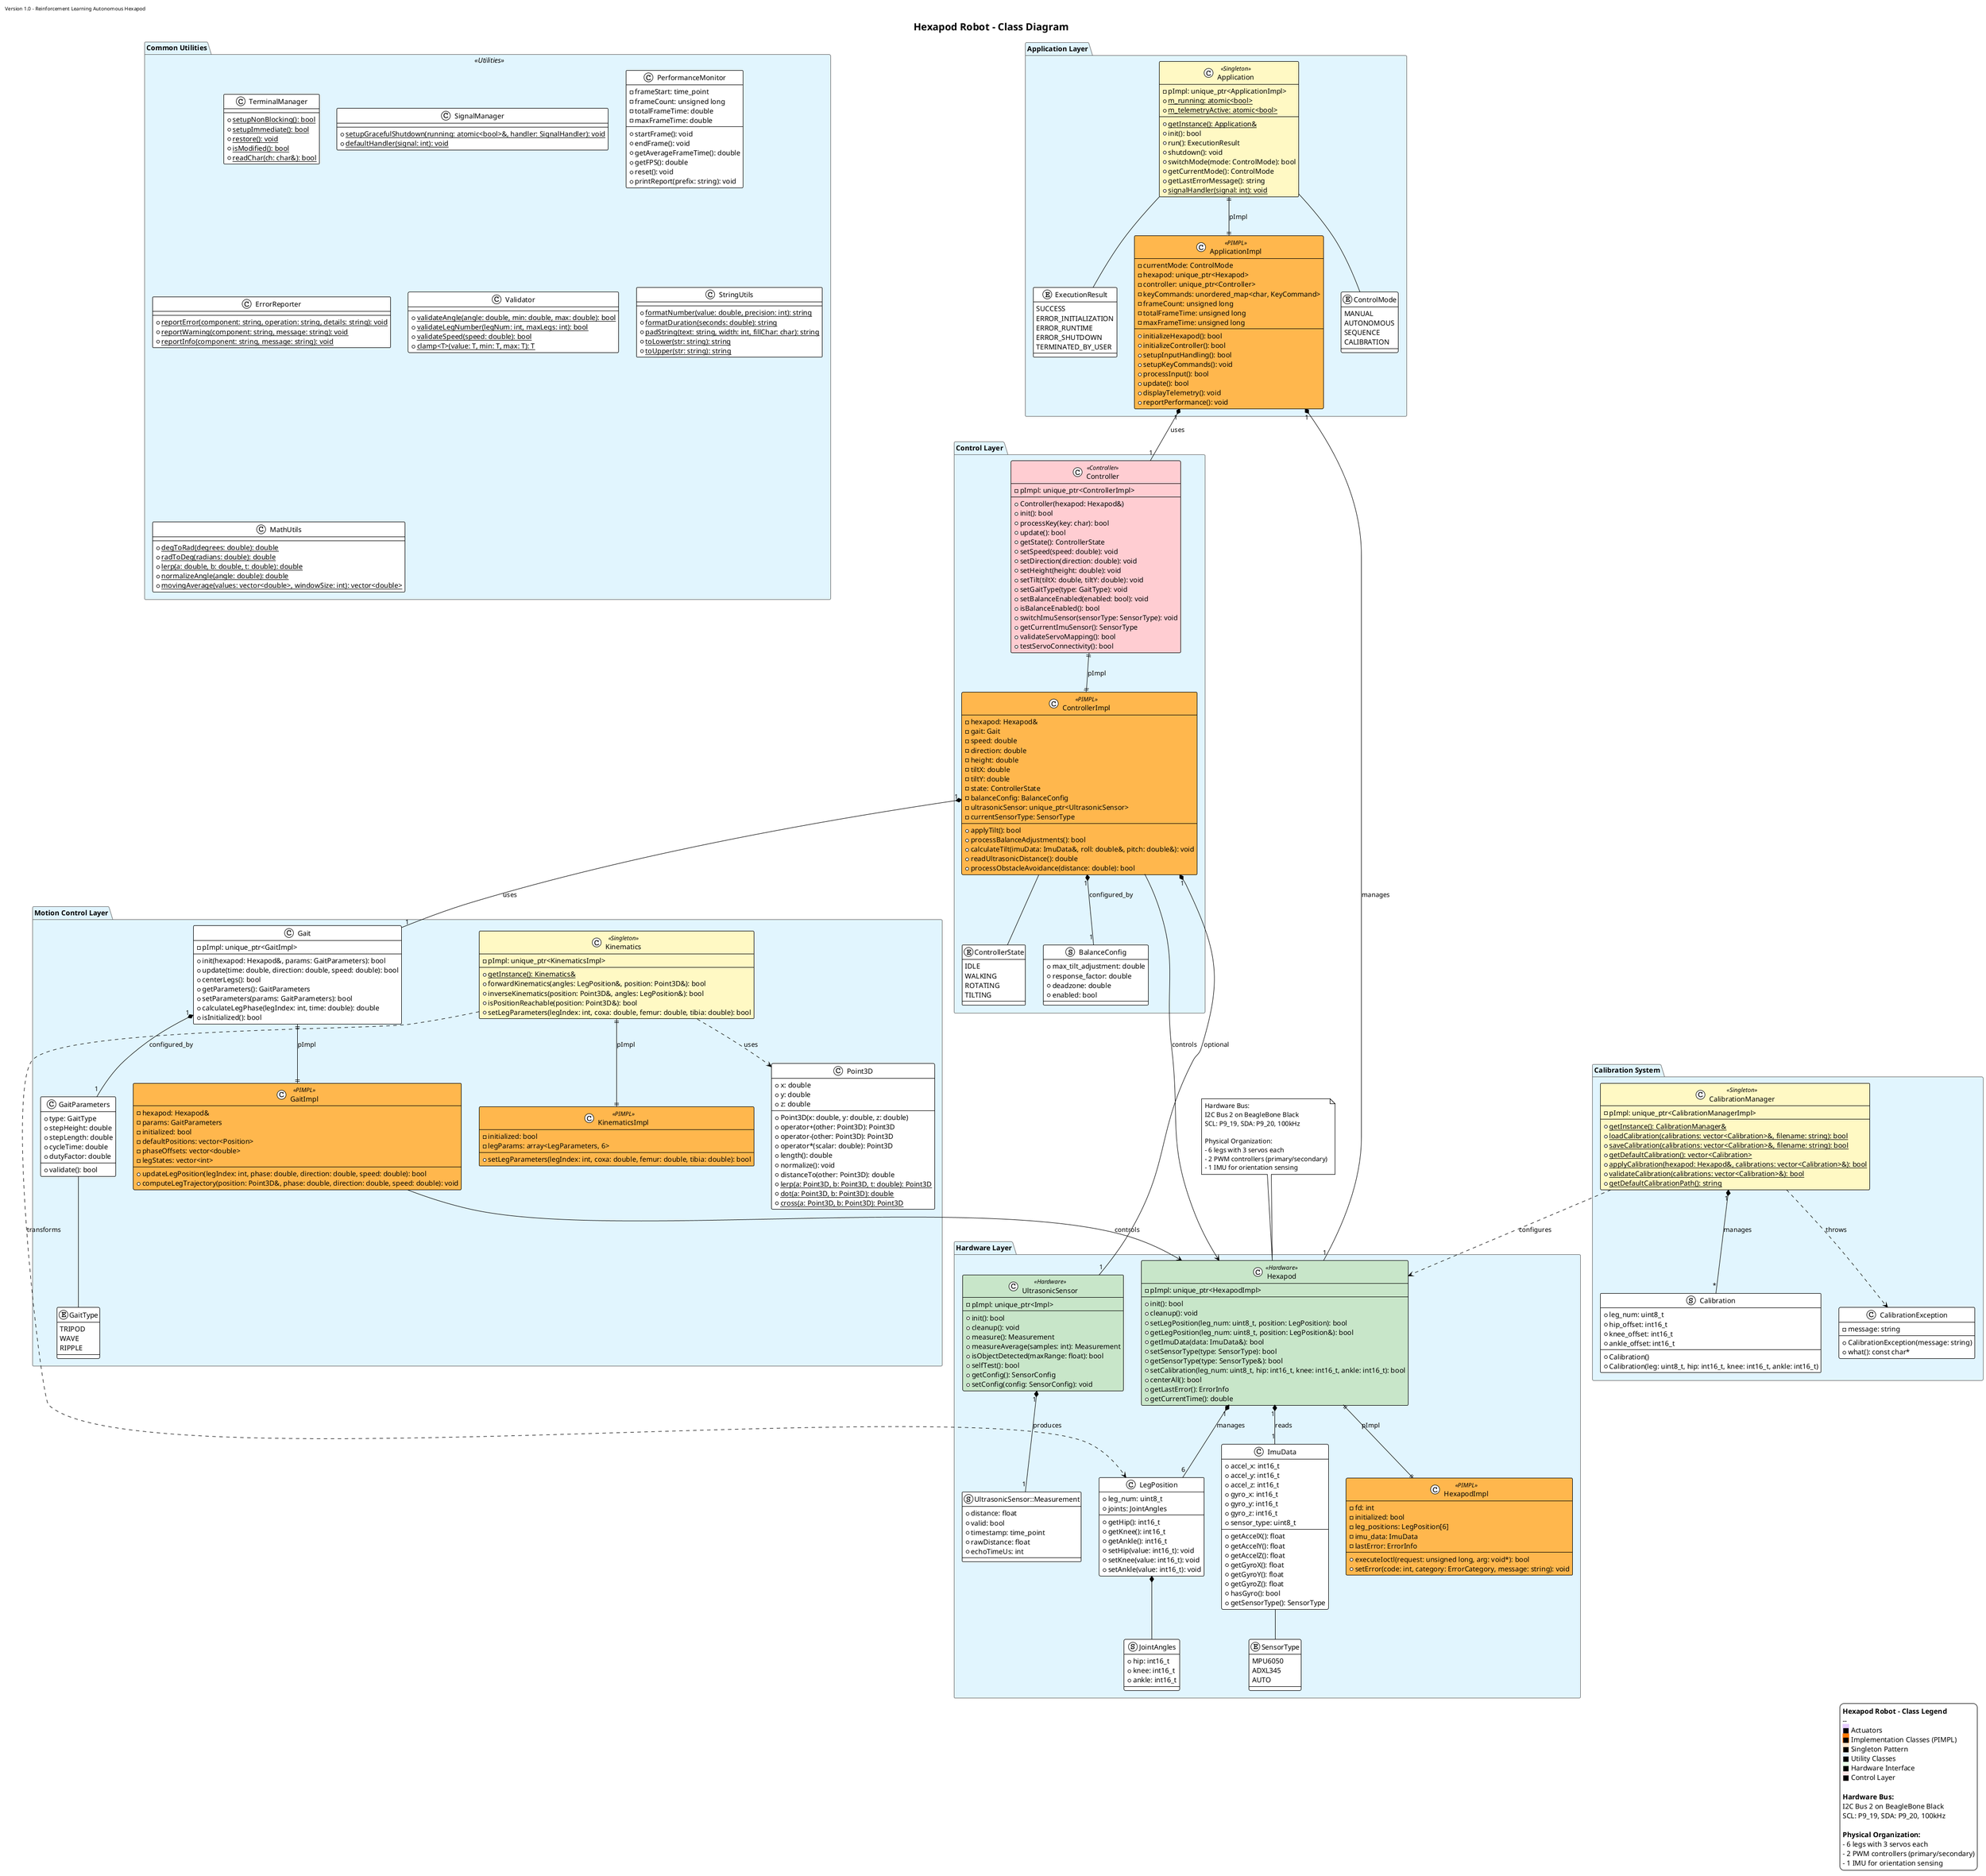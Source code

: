 /'
 * Hexapod Project - A Reinforcement Learning-based Autonomous Hexapod
 * Copyright (C) 2025  Nguyen Trong Phuc
 *
 * This program is free software; you can redistribute it and/or modify
 * it under the terms of the GNU General Public License as published by
 * the Free Software Foundation; either version 2 of the License, or
 * (at your option) any later version.
 *
 * This program is distributed in the hope that it will be useful,
 * but WITHOUT ANY WARRANTY; without even the implied warranty of
 * MERCHANTABILITY or FITNESS FOR A PARTICULAR PURPOSE.  See the
 * GNU General Public License for more details.
 *
 * You should have received a copy of the GNU General Public License
 * along with this program; if not, write to the Free Software Foundation,
 * Inc., 51 Franklin Street, Fifth Floor, Boston, MA 02110-1301 USA.
 '/

@startuml class
!theme plain
!define RECTANGLE class

title <font size=20><b>Hexapod Robot - Class Diagram</b></font>
left header Version 1.0 - Reinforcement Learning Autonomous Hexapod
right header BeagleBone Black Platform

skinparam class {
    BackgroundColor<<Actuators>> #D1C4E9
    BackgroundColor<<PIMPL>> #FFB74D
    BackgroundColor<<Singleton>> #FFF9C4
    BackgroundColor<<Utilities>> #B3E5FC
    BackgroundColor<<Hardware>> #C8E6C9
    BackgroundColor<<Controller>> #FFCDD2
}

skinparam package {
    BackgroundColor #E1F5FE
    BorderColor #666666
}

package "Hardware Layer" {
    class Hexapod <<Hardware>> {
        -pImpl: unique_ptr<HexapodImpl>
        +init(): bool
        +cleanup(): void
        +setLegPosition(leg_num: uint8_t, position: LegPosition): bool
        +getLegPosition(leg_num: uint8_t, position: LegPosition&): bool
        +getImuData(data: ImuData&): bool
        +setSensorType(type: SensorType): bool
        +getSensorType(type: SensorType&): bool
        +setCalibration(leg_num: uint8_t, hip: int16_t, knee: int16_t, ankle: int16_t): bool
        +centerAll(): bool
        +getLastError(): ErrorInfo
        +getCurrentTime(): double
    }

    class HexapodImpl <<PIMPL>> {
        -fd: int
        -initialized: bool
        -leg_positions: LegPosition[6]
        -imu_data: ImuData
        -lastError: ErrorInfo
        +executeIoctl(request: unsigned long, arg: void*): bool
        +setError(code: int, category: ErrorCategory, message: string): void
    }

    class LegPosition {
        +leg_num: uint8_t
        +joints: JointAngles
        +getHip(): int16_t
        +getKnee(): int16_t
        +getAnkle(): int16_t
        +setHip(value: int16_t): void
        +setKnee(value: int16_t): void
        +setAnkle(value: int16_t): void
    }

    struct JointAngles {
        +hip: int16_t
        +knee: int16_t
        +ankle: int16_t
    }

    class ImuData {
        +accel_x: int16_t
        +accel_y: int16_t
        +accel_z: int16_t
        +gyro_x: int16_t
        +gyro_y: int16_t
        +gyro_z: int16_t
        +sensor_type: uint8_t
        +getAccelX(): float
        +getAccelY(): float
        +getAccelZ(): float
        +getGyroX(): float
        +getGyroY(): float
        +getGyroZ(): float
        +hasGyro(): bool
        +getSensorType(): SensorType
    }

    enum SensorType {
        MPU6050
        ADXL345
        AUTO
    }

    class UltrasonicSensor <<Hardware>> {
        -pImpl: unique_ptr<Impl>
        +init(): bool
        +cleanup(): void
        +measure(): Measurement
        +measureAverage(samples: int): Measurement
        +isObjectDetected(maxRange: float): bool
        +selfTest(): bool
        +getConfig(): SensorConfig
        +setConfig(config: SensorConfig): void
    }

    struct UltrasonicSensor::Measurement {
        +distance: float
        +valid: bool
        +timestamp: time_point
        +rawDistance: float
        +echoTimeUs: int
    }
}

package "Motion Control Layer" {
    class Kinematics <<Singleton>> {
        -pImpl: unique_ptr<KinematicsImpl>
        +{static}getInstance(): Kinematics&
        +forwardKinematics(angles: LegPosition&, position: Point3D&): bool
        +inverseKinematics(position: Point3D&, angles: LegPosition&): bool
        +isPositionReachable(position: Point3D&): bool
        +setLegParameters(legIndex: int, coxa: double, femur: double, tibia: double): bool
    }

    class KinematicsImpl <<PIMPL>> {
        -initialized: bool
        -legParams: array<LegParameters, 6>
        +setLegParameters(legIndex: int, coxa: double, femur: double, tibia: double): bool
    }

    class Point3D {
        +x: double
        +y: double
        +z: double
        +Point3D(x: double, y: double, z: double)
        +operator+(other: Point3D): Point3D
        +operator-(other: Point3D): Point3D
        +operator*(scalar: double): Point3D
        +length(): double
        +normalize(): void
        +distanceTo(other: Point3D): double
        +{static}lerp(a: Point3D, b: Point3D, t: double): Point3D
        +{static}dot(a: Point3D, b: Point3D): double
        +{static}cross(a: Point3D, b: Point3D): Point3D
    }

    class Gait {
        -pImpl: unique_ptr<GaitImpl>
        +init(hexapod: Hexapod&, params: GaitParameters): bool
        +update(time: double, direction: double, speed: double): bool
        +centerLegs(): bool
        +getParameters(): GaitParameters
        +setParameters(params: GaitParameters): bool
        +calculateLegPhase(legIndex: int, time: double): double
        +isInitialized(): bool
    }

    class GaitImpl <<PIMPL>> {
        -hexapod: Hexapod&
        -params: GaitParameters
        -initialized: bool
        -defaultPositions: vector<Position>
        -phaseOffsets: vector<double>
        -legStates: vector<int>
        +updateLegPosition(legIndex: int, phase: double, direction: double, speed: double): bool
        +computeLegTrajectory(position: Point3D&, phase: double, direction: double, speed: double): void
    }

    class GaitParameters {
        +type: GaitType
        +stepHeight: double
        +stepLength: double
        +cycleTime: double
        +dutyFactor: double
        +validate(): bool
    }

    enum GaitType {
        TRIPOD
        WAVE
        RIPPLE
    }
}

package "Control Layer" {
    class Controller <<Controller>> {
        -pImpl: unique_ptr<ControllerImpl>
        +Controller(hexapod: Hexapod&)
        +init(): bool
        +processKey(key: char): bool
        +update(): bool
        +getState(): ControllerState
        +setSpeed(speed: double): void
        +setDirection(direction: double): void
        +setHeight(height: double): void
        +setTilt(tiltX: double, tiltY: double): void
        +setGaitType(type: GaitType): void
        +setBalanceEnabled(enabled: bool): void
        +isBalanceEnabled(): bool
        +switchImuSensor(sensorType: SensorType): void
        +getCurrentImuSensor(): SensorType
        +validateServoMapping(): bool
        +testServoConnectivity(): bool
    }

    class ControllerImpl <<PIMPL>> {
        -hexapod: Hexapod&
        -gait: Gait
        -speed: double
        -direction: double
        -height: double
        -tiltX: double
        -tiltY: double
        -state: ControllerState
        -balanceConfig: BalanceConfig
        -ultrasonicSensor: unique_ptr<UltrasonicSensor>
        -currentSensorType: SensorType
        +applyTilt(): bool
        +processBalanceAdjustments(): bool
        +calculateTilt(imuData: ImuData&, roll: double&, pitch: double&): void
        +readUltrasonicDistance(): double
        +processObstacleAvoidance(distance: double): bool
    }

    enum ControllerState {
        IDLE
        WALKING
        ROTATING
        TILTING
    }

    struct BalanceConfig {
        +max_tilt_adjustment: double
        +response_factor: double
        +deadzone: double
        +enabled: bool
    }
}

package "Application Layer" {
    class Application <<Singleton>> {
        -pImpl: unique_ptr<ApplicationImpl>
        +{static}getInstance(): Application&
        +{static}m_running: atomic<bool>
        +{static}m_telemetryActive: atomic<bool>
        +init(): bool
        +run(): ExecutionResult
        +shutdown(): void
        +switchMode(mode: ControlMode): bool
        +getCurrentMode(): ControlMode
        +getLastErrorMessage(): string
        +{static}signalHandler(signal: int): void
    }

    class ApplicationImpl <<PIMPL>> {
        -currentMode: ControlMode
        -hexapod: unique_ptr<Hexapod>
        -controller: unique_ptr<Controller>
        -keyCommands: unordered_map<char, KeyCommand>
        -frameCount: unsigned long
        -totalFrameTime: unsigned long
        -maxFrameTime: unsigned long
        +initializeHexapod(): bool
        +initializeController(): bool
        +setupInputHandling(): bool
        +setupKeyCommands(): void
        +processInput(): bool
        +update(): bool
        +displayTelemetry(): void
        +reportPerformance(): void
    }

    enum ControlMode {
        MANUAL
        AUTONOMOUS
        SEQUENCE
        CALIBRATION
    }

    enum ExecutionResult {
        SUCCESS
        ERROR_INITIALIZATION
        ERROR_RUNTIME
        ERROR_SHUTDOWN
        TERMINATED_BY_USER
    }
}

package "Calibration System" {
    class CalibrationManager <<Singleton>> {
        -pImpl: unique_ptr<CalibrationManagerImpl>
        +{static}getInstance(): CalibrationManager&
        +{static}loadCalibration(calibrations: vector<Calibration>&, filename: string): bool
        +{static}saveCalibration(calibrations: vector<Calibration>&, filename: string): bool
        +{static}getDefaultCalibration(): vector<Calibration>
        +{static}applyCalibration(hexapod: Hexapod&, calibrations: vector<Calibration>&): bool
        +{static}validateCalibration(calibrations: vector<Calibration>&): bool
        +{static}getDefaultCalibrationPath(): string
    }

    struct Calibration {
        +leg_num: uint8_t
        +hip_offset: int16_t
        +knee_offset: int16_t
        +ankle_offset: int16_t
        +Calibration()
        +Calibration(leg: uint8_t, hip: int16_t, knee: int16_t, ankle: int16_t)
    }

    class CalibrationException {
        -message: string
        +CalibrationException(message: string)
        +what(): const char*
    }
}

package "Common Utilities" <<Utilities>> {
    class TerminalManager {
        +{static}setupNonBlocking(): bool
        +{static}setupImmediate(): bool
        +{static}restore(): void
        +{static}isModified(): bool
        +{static}readChar(ch: char&): bool
    }

    class SignalManager {
        +{static}setupGracefulShutdown(running: atomic<bool>&, handler: SignalHandler): void
        +{static}defaultHandler(signal: int): void
    }

    class PerformanceMonitor {
        -frameStart: time_point
        -frameCount: unsigned long
        -totalFrameTime: double
        -maxFrameTime: double
        +startFrame(): void
        +endFrame(): void
        +getAverageFrameTime(): double
        +getFPS(): double
        +reset(): void
        +printReport(prefix: string): void
    }

    class ErrorReporter {
        +{static}reportError(component: string, operation: string, details: string): void
        +{static}reportWarning(component: string, message: string): void
        +{static}reportInfo(component: string, message: string): void
    }

    class Validator {
        +{static}validateAngle(angle: double, min: double, max: double): bool
        +{static}validateLegNumber(legNum: int, maxLegs: int): bool
        +{static}validateSpeed(speed: double): bool
        +{static}clamp<T>(value: T, min: T, max: T): T
    }

    class StringUtils {
        +{static}formatNumber(value: double, precision: int): string
        +{static}formatDuration(seconds: double): string
        +{static}padString(text: string, width: int, fillChar: char): string
        +{static}toLower(str: string): string
        +{static}toUpper(str: string): string
    }

    class MathUtils {
        +{static}degToRad(degrees: double): double
        +{static}radToDeg(radians: double): double
        +{static}lerp(a: double, b: double, t: double): double
        +{static}normalizeAngle(angle: double): double
        +{static}movingAverage(values: vector<double>, windowSize: int): vector<double>
    }
}

' Relationships
Hexapod ||--|| HexapodImpl : pImpl
Hexapod "1" *-- "6" LegPosition : manages
LegPosition *-- JointAngles
Hexapod "1" *-- "1" ImuData : reads
ImuData -- SensorType

Kinematics ||--|| KinematicsImpl : pImpl
Kinematics ..> Point3D : uses
Kinematics ..> LegPosition : transforms

Gait ||--|| GaitImpl : pImpl
GaitImpl --> Hexapod : controls
Gait "1" *-- "1" GaitParameters : configured_by
GaitParameters -- GaitType

Controller ||--|| ControllerImpl : pImpl
ControllerImpl --> Hexapod : controls
ControllerImpl "1" *-- "1" Gait : uses
ControllerImpl "1" *-- "1" UltrasonicSensor : optional
ControllerImpl "1" *-- "1" BalanceConfig : configured_by
ControllerImpl -- ControllerState

Application ||--|| ApplicationImpl : pImpl
ApplicationImpl "1" *-- "1" Hexapod : manages
ApplicationImpl "1" *-- "1" Controller : uses
Application -- ControlMode
Application -- ExecutionResult

CalibrationManager "1" *-- "*" Calibration : manages
CalibrationManager ..> Hexapod : configures
CalibrationManager ..> CalibrationException : throws

UltrasonicSensor "1" *-- "1" UltrasonicSensor::Measurement : produces

' Constants and Configuration
note top of Hexapod : Hardware Bus:\nI2C Bus 2 on BeagleBone Black\nSCL: P9_19, SDA: P9_20, 100kHz\n\nPhysical Organization:\n- 6 legs with 3 servos each\n- 2 PWM controllers (primary/secondary)\n- 1 IMU for orientation sensing

legend right
  <b>Hexapod Robot - Class Legend</b>
  --
  <back:#E6CCFF>■</back> Actuators
  <back:#FF7700>■</back> Implementation Classes (PIMPL)
  <back:#FFE6CC>■</back> Singleton Pattern
  <back:#E6F3FF>■</back> Utility Classes
  <back:#E6FFE6>■</back> Hardware Interface
  <back:#FFE6E6>■</back> Control Layer
  
  <b>Hardware Bus:</b>
  I2C Bus 2 on BeagleBone Black
  SCL: P9_19, SDA: P9_20, 100kHz
  
  <b>Physical Organization:</b>
  - 6 legs with 3 servos each
  - 2 PWM controllers (primary/secondary)
  - 1 IMU for orientation sensing
endlegend

@enduml
